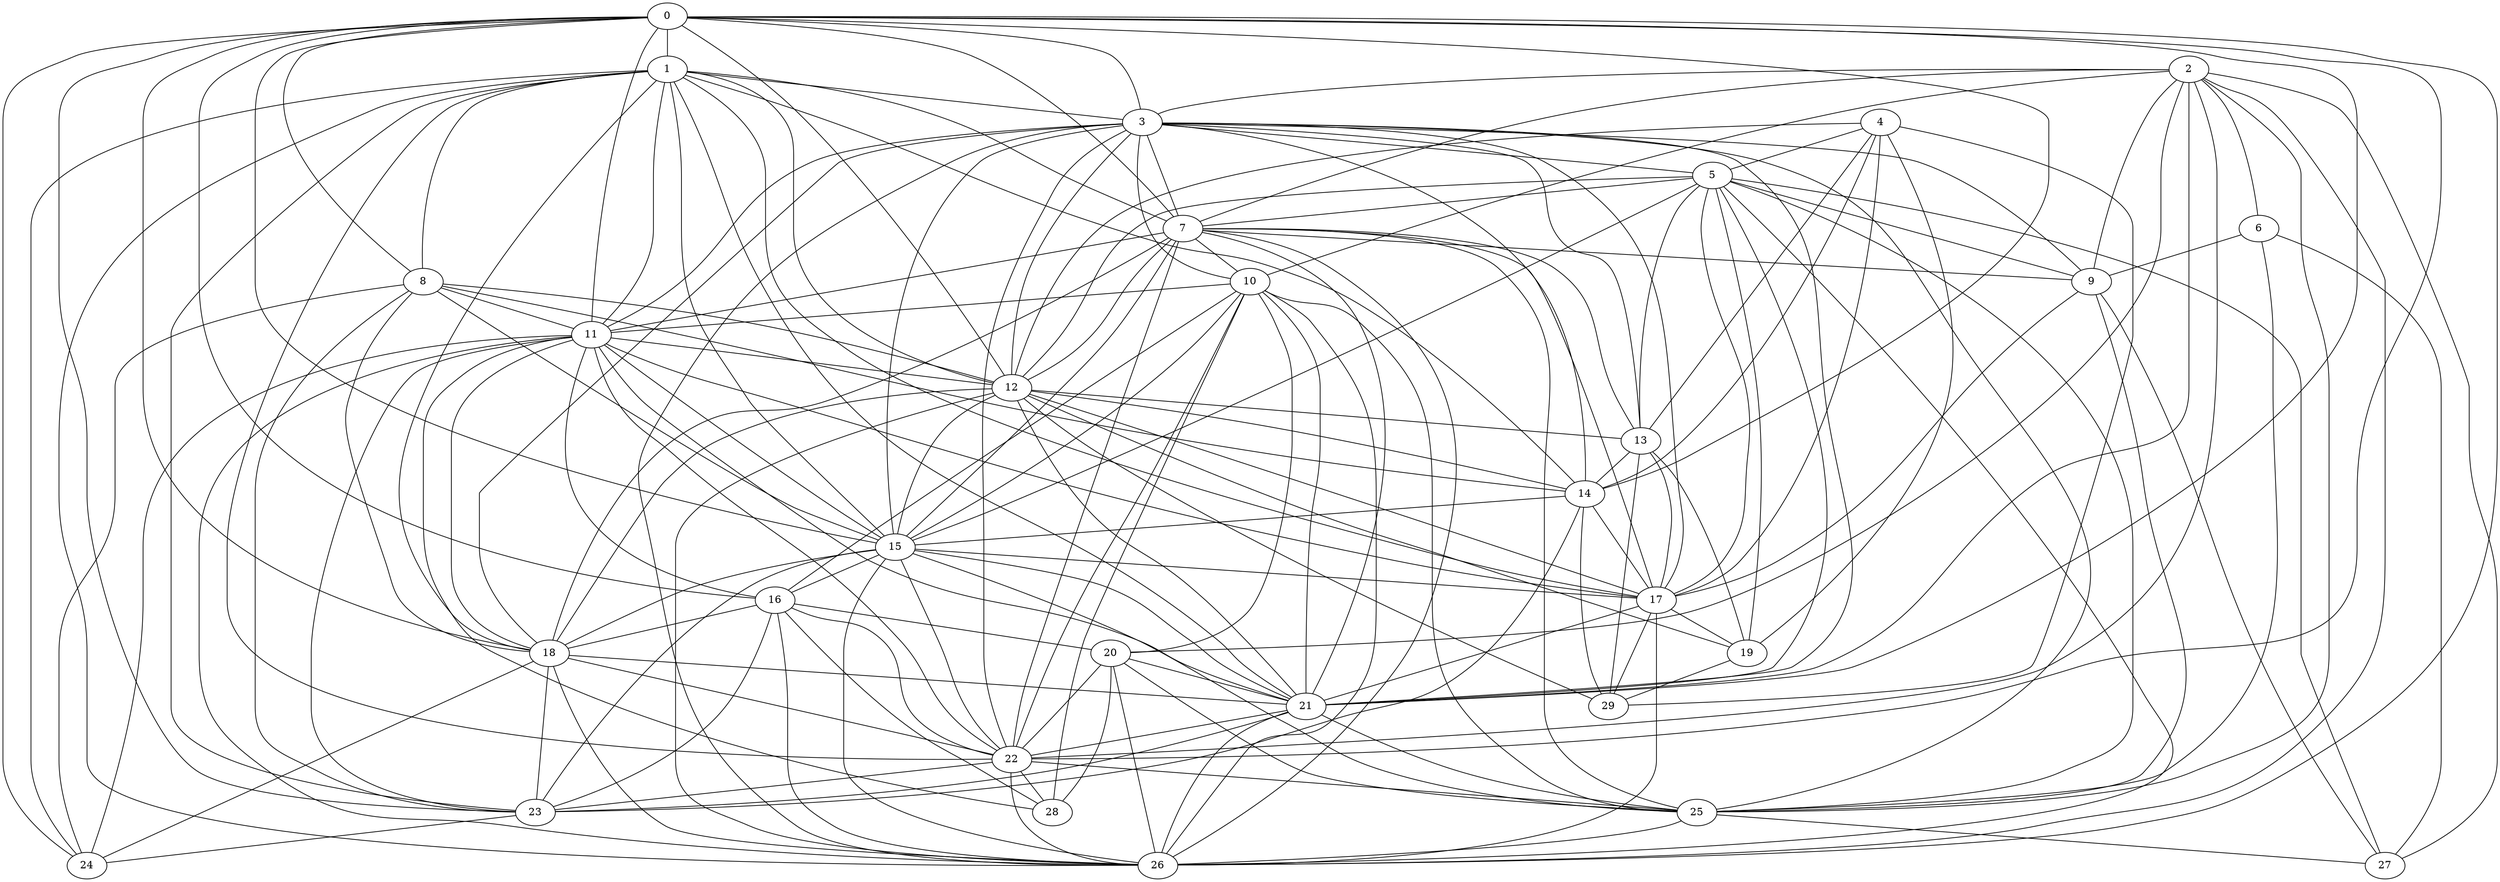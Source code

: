 graph grafoGeografico_30_44  {
0;
1;
2;
3;
4;
5;
6;
7;
8;
9;
10;
11;
12;
13;
14;
15;
16;
17;
18;
19;
20;
21;
22;
23;
24;
25;
26;
27;
28;
29;
0 -- 1;
0 -- 3;
0 -- 7;
0 -- 8;
0 -- 11;
0 -- 12;
0 -- 14;
0 -- 15;
0 -- 16;
0 -- 18;
0 -- 21;
0 -- 22;
0 -- 23;
0 -- 24;
0 -- 26;
1 -- 3;
1 -- 7;
1 -- 8;
1 -- 11;
1 -- 12;
1 -- 14;
1 -- 15;
1 -- 17;
1 -- 18;
1 -- 21;
1 -- 22;
1 -- 23;
1 -- 24;
1 -- 26;
2 -- 3;
2 -- 6;
2 -- 7;
2 -- 9;
2 -- 10;
2 -- 20;
2 -- 21;
2 -- 22;
2 -- 25;
2 -- 26;
2 -- 27;
3 -- 5;
3 -- 7;
3 -- 9;
3 -- 10;
3 -- 11;
3 -- 12;
3 -- 13;
3 -- 14;
3 -- 15;
3 -- 17;
3 -- 18;
3 -- 21;
3 -- 22;
3 -- 25;
3 -- 26;
4 -- 5;
4 -- 12;
4 -- 13;
4 -- 14;
4 -- 17;
4 -- 19;
4 -- 29;
5 -- 7;
5 -- 9;
5 -- 12;
5 -- 13;
5 -- 15;
5 -- 17;
5 -- 19;
5 -- 21;
5 -- 25;
5 -- 26;
5 -- 27;
6 -- 9;
6 -- 25;
6 -- 27;
7 -- 9;
7 -- 10;
7 -- 11;
7 -- 12;
7 -- 13;
7 -- 15;
7 -- 17;
7 -- 18;
7 -- 21;
7 -- 22;
7 -- 25;
7 -- 26;
8 -- 11;
8 -- 12;
8 -- 14;
8 -- 15;
8 -- 18;
8 -- 23;
8 -- 24;
9 -- 17;
9 -- 25;
9 -- 27;
10 -- 11;
10 -- 15;
10 -- 16;
10 -- 20;
10 -- 21;
10 -- 22;
10 -- 25;
10 -- 26;
10 -- 28;
11 -- 12;
11 -- 15;
11 -- 16;
11 -- 17;
11 -- 18;
11 -- 21;
11 -- 22;
11 -- 23;
11 -- 24;
11 -- 26;
11 -- 28;
12 -- 13;
12 -- 14;
12 -- 15;
12 -- 17;
12 -- 18;
12 -- 19;
12 -- 21;
12 -- 26;
12 -- 29;
13 -- 14;
13 -- 17;
13 -- 19;
13 -- 29;
14 -- 15;
14 -- 17;
14 -- 23;
14 -- 29;
15 -- 16;
15 -- 17;
15 -- 18;
15 -- 21;
15 -- 22;
15 -- 23;
15 -- 25;
15 -- 26;
16 -- 18;
16 -- 20;
16 -- 22;
16 -- 23;
16 -- 26;
16 -- 28;
17 -- 19;
17 -- 21;
17 -- 26;
17 -- 29;
18 -- 21;
18 -- 22;
18 -- 23;
18 -- 24;
18 -- 26;
19 -- 29;
20 -- 21;
20 -- 22;
20 -- 25;
20 -- 26;
20 -- 28;
21 -- 22;
21 -- 23;
21 -- 25;
21 -- 26;
22 -- 23;
22 -- 25;
22 -- 26;
22 -- 28;
23 -- 24;
25 -- 26;
25 -- 27;
}